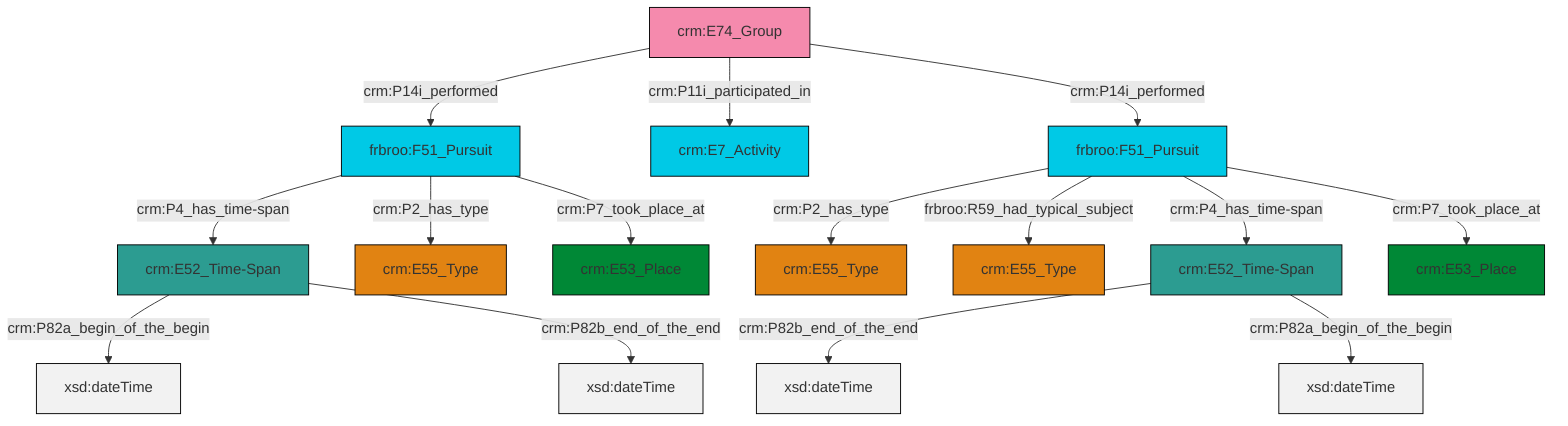 graph TD
classDef Literal fill:#f2f2f2,stroke:#000000;
classDef CRM_Entity fill:#FFFFFF,stroke:#000000;
classDef Temporal_Entity fill:#00C9E6, stroke:#000000;
classDef Type fill:#E18312, stroke:#000000;
classDef Time-Span fill:#2C9C91, stroke:#000000;
classDef Appellation fill:#FFEB7F, stroke:#000000;
classDef Place fill:#008836, stroke:#000000;
classDef Persistent_Item fill:#B266B2, stroke:#000000;
classDef Conceptual_Object fill:#FFD700, stroke:#000000;
classDef Physical_Thing fill:#D2B48C, stroke:#000000;
classDef Actor fill:#f58aad, stroke:#000000;
classDef PC_Classes fill:#4ce600, stroke:#000000;
classDef Multi fill:#cccccc,stroke:#000000;

2["frbroo:F51_Pursuit"]:::Temporal_Entity -->|crm:P2_has_type| 0["crm:E55_Type"]:::Type
3["crm:E52_Time-Span"]:::Time-Span -->|crm:P82a_begin_of_the_begin| 4[xsd:dateTime]:::Literal
7["crm:E52_Time-Span"]:::Time-Span -->|crm:P82b_end_of_the_end| 8[xsd:dateTime]:::Literal
9["frbroo:F51_Pursuit"]:::Temporal_Entity -->|crm:P4_has_time-span| 3["crm:E52_Time-Span"]:::Time-Span
12["crm:E74_Group"]:::Actor -->|crm:P14i_performed| 9["frbroo:F51_Pursuit"]:::Temporal_Entity
12["crm:E74_Group"]:::Actor -->|crm:P11i_participated_in| 13["crm:E7_Activity"]:::Temporal_Entity
2["frbroo:F51_Pursuit"]:::Temporal_Entity -->|frbroo:R59_had_typical_subject| 14["crm:E55_Type"]:::Type
7["crm:E52_Time-Span"]:::Time-Span -->|crm:P82a_begin_of_the_begin| 19[xsd:dateTime]:::Literal
9["frbroo:F51_Pursuit"]:::Temporal_Entity -->|crm:P2_has_type| 10["crm:E55_Type"]:::Type
2["frbroo:F51_Pursuit"]:::Temporal_Entity -->|crm:P4_has_time-span| 7["crm:E52_Time-Span"]:::Time-Span
12["crm:E74_Group"]:::Actor -->|crm:P14i_performed| 2["frbroo:F51_Pursuit"]:::Temporal_Entity
9["frbroo:F51_Pursuit"]:::Temporal_Entity -->|crm:P7_took_place_at| 21["crm:E53_Place"]:::Place
2["frbroo:F51_Pursuit"]:::Temporal_Entity -->|crm:P7_took_place_at| 5["crm:E53_Place"]:::Place
3["crm:E52_Time-Span"]:::Time-Span -->|crm:P82b_end_of_the_end| 25[xsd:dateTime]:::Literal